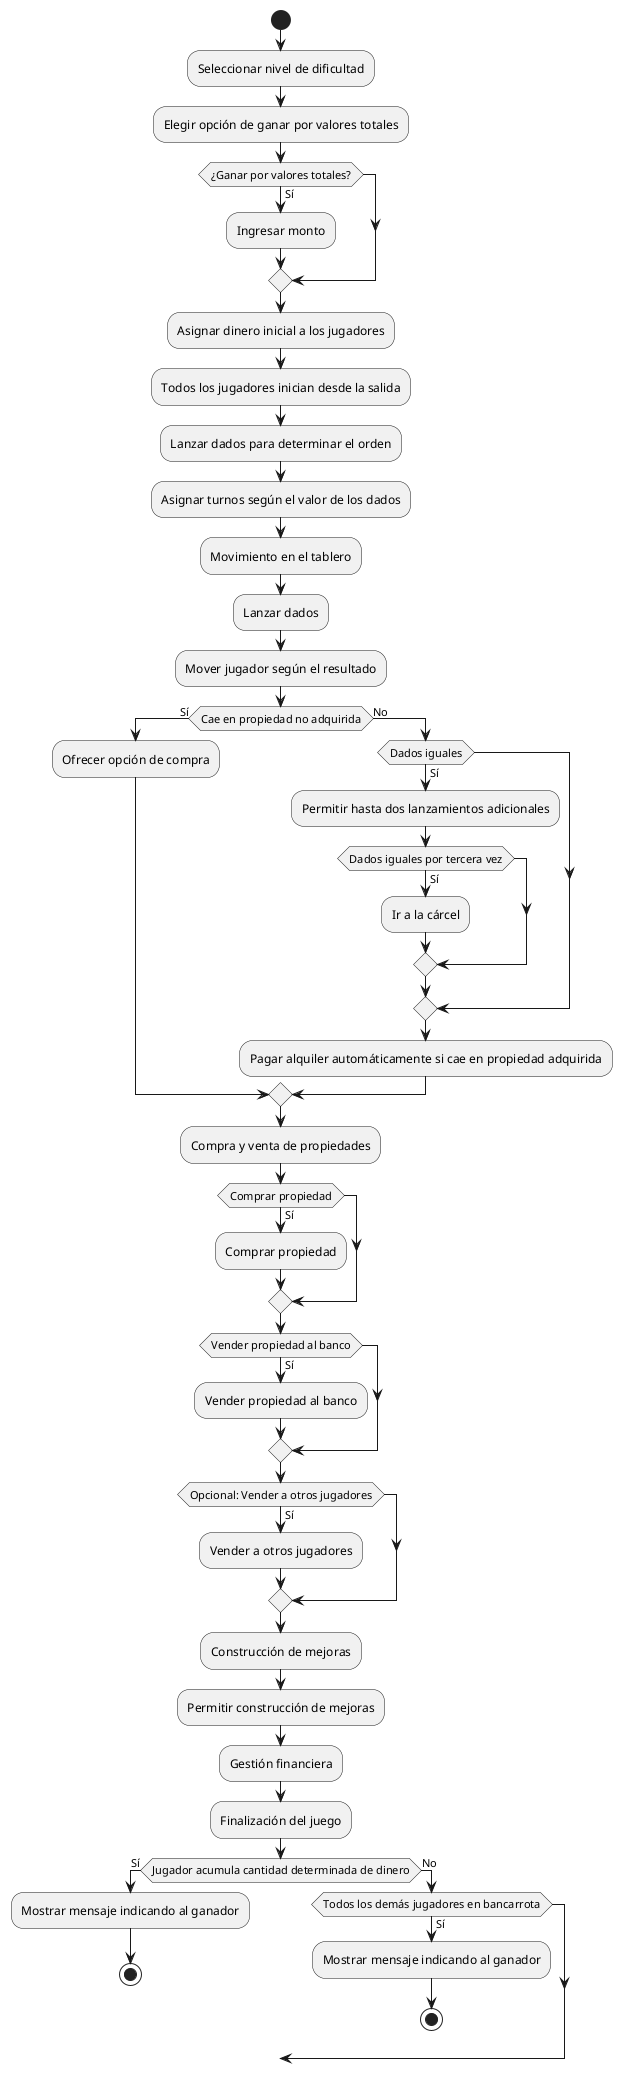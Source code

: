 @startuml
start
:Seleccionar nivel de dificultad;
:Elegir opción de ganar por valores totales;
if (¿Ganar por valores totales?) then (Sí)
  :Ingresar monto;
endif
:Asignar dinero inicial a los jugadores;
:Todos los jugadores inician desde la salida;
:Lanzar dados para determinar el orden;
:Asignar turnos según el valor de los dados;
:Movimiento en el tablero;
:Lanzar dados;
:Mover jugador según el resultado;
if (Cae en propiedad no adquirida) then (Sí)
  :Ofrecer opción de compra;
else (No)
  if (Dados iguales) then (Sí)
    :Permitir hasta dos lanzamientos adicionales;
    if (Dados iguales por tercera vez) then (Sí)
      :Ir a la cárcel;
    endif
  endif
  :Pagar alquiler automáticamente si cae en propiedad adquirida;
endif
:Compra y venta de propiedades;
if (Comprar propiedad) then (Sí)
  :Comprar propiedad;
endif
if (Vender propiedad al banco) then (Sí)
  :Vender propiedad al banco;
endif
if (Opcional: Vender a otros jugadores) then (Sí)
  :Vender a otros jugadores;
endif
:Construcción de mejoras;
:Permitir construcción de mejoras;
:Gestión financiera;
:Finalización del juego;
if (Jugador acumula cantidad determinada de dinero) then (Sí)
  :Mostrar mensaje indicando al ganador;
  stop
else (No)
  if (Todos los demás jugadores en bancarrota) then (Sí)
    :Mostrar mensaje indicando al ganador;
    stop
  endif
endif
@enduml

